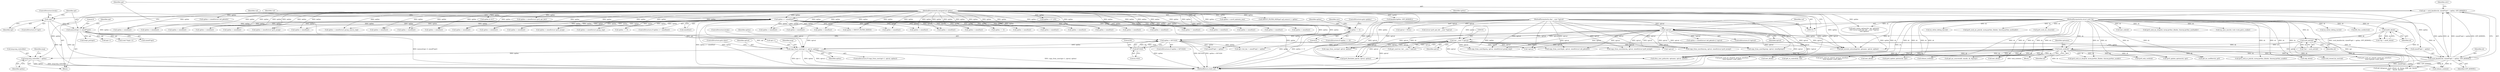 digraph "0_linux_45f6fad84cc305103b28d73482b344d7f5b76f39_11@pointer" {
"1001099" [label="(Call,copy_from_user(opt+1, optval, optlen))"];
"1001073" [label="(Call,memset(opt, 0, sizeof(*opt)))"];
"1001070" [label="(Call,!opt)"];
"1001055" [label="(Call,opt = sock_kmalloc(sk, sizeof(*opt) + optlen, GFP_KERNEL))"];
"1001057" [label="(Call,sock_kmalloc(sk, sizeof(*opt) + optlen, GFP_KERNEL))"];
"1000187" [label="(Call,lock_sock(sk))"];
"1000129" [label="(Call,sock_net(sk))"];
"1000124" [label="(Call,inet6_sk(sk))"];
"1000115" [label="(MethodParameterIn,struct sock *sk)"];
"1001049" [label="(Call,optlen > 64*1024)"];
"1001040" [label="(Call,optlen == 0)"];
"1000152" [label="(Call,optlen >= sizeof(int))"];
"1000119" [label="(MethodParameterIn,unsigned int optlen)"];
"1001051" [label="(Call,64*1024)"];
"1000144" [label="(Call,!optval)"];
"1000118" [label="(MethodParameterIn,char __user *optval)"];
"1000160" [label="(Call,(int __user *) optval)"];
"1001106" [label="(Call,msg.msg_controllen = optlen)"];
"1001471" [label="(Call,ipv6_sock_ac_drop(sk, mreq.ipv6mr_ifindex, &mreq.ipv6mr_acaddr))"];
"1000265" [label="(Call,ipv6_only_sock(sk))"];
"1000723" [label="(Call,optlen < sizeof(int))"];
"1001859" [label="(Call,optlen < sizeof(int))"];
"1001897" [label="(Call,xfrm_user_policy(sk, optname, optval, optlen))"];
"1001115" [label="(Call,(void *)(opt+1))"];
"1000509" [label="(Call,optlen < sizeof(int))"];
"1001057" [label="(Call,sock_kmalloc(sk, sizeof(*opt) + optlen, GFP_KERNEL))"];
"1000469" [label="(Call,optlen < sizeof(int))"];
"1000120" [label="(Block,)"];
"1000295" [label="(Call,inet_csk(sk))"];
"1000449" [label="(Call,optlen < sizeof(int))"];
"1000127" [label="(Call,*net = sock_net(sk))"];
"1001073" [label="(Call,memset(opt, 0, sizeof(*opt)))"];
"1001487" [label="(Call,optlen < sizeof(struct group_req))"];
"1001048" [label="(ControlStructure,if (optlen > 64*1024))"];
"1001421" [label="(Call,ipv6_sock_mc_drop(sk, mreq.ipv6mr_ifindex, &mreq.ipv6mr_multiaddr))"];
"1000829" [label="(Call,optlen > 8 * 255)"];
"1001089" [label="(Call,sizeof(*opt) + optlen)"];
"1000187" [label="(Call,lock_sock(sk))"];
"1001113" [label="(Identifier,msg)"];
"1002049" [label="(Call,release_sock(sk))"];
"1001054" [label="(ControlStructure,break;)"];
"1001082" [label="(Identifier,opt)"];
"1001051" [label="(Call,64*1024)"];
"1000815" [label="(Call,!optval)"];
"1001072" [label="(ControlStructure,break;)"];
"1000158" [label="(Call,get_user(val, (int __user *) optval))"];
"1000959" [label="(Call,!optval)"];
"1000336" [label="(Call,tcp_sync_mss(sk, icsk->icsk_pmtu_cookie))"];
"1000926" [label="(Call,ipv6_update_options(sk, opt))"];
"1001107" [label="(Call,msg.msg_controllen)"];
"1000948" [label="(Call,optlen == 0)"];
"1001110" [label="(Identifier,optlen)"];
"1001043" [label="(ControlStructure,goto update;)"];
"1000122" [label="(Call,*np = inet6_sk(sk))"];
"1000154" [label="(Call,sizeof(int))"];
"1001497" [label="(Call,copy_from_user(&greq, optval, sizeof(struct group_req)))"];
"1000162" [label="(Identifier,optval)"];
"1001056" [label="(Identifier,opt)"];
"1000153" [label="(Identifier,optlen)"];
"1000703" [label="(Call,optlen < sizeof(int))"];
"1000188" [label="(Identifier,sk)"];
"1001387" [label="(Call,inet_sk(sk))"];
"1001039" [label="(ControlStructure,if (optlen == 0))"];
"1000683" [label="(Call,optlen < sizeof(int))"];
"1000954" [label="(Call,optlen < sizeof(struct in6_pktinfo) || !optval)"];
"1000125" [label="(Identifier,sk)"];
"1001257" [label="(Call,optlen != sizeof(int))"];
"1001835" [label="(Call,optlen < sizeof(int))"];
"1001165" [label="(Call,optlen < sizeof(int))"];
"1000179" [label="(Call,ip6_mroute_setsockopt(sk, optname, optval, optlen))"];
"1001781" [label="(Call,ip6_ra_control(sk, val))"];
"1001687" [label="(Call,optlen < GROUP_FILTER_SIZE(0))"];
"1000144" [label="(Call,!optval)"];
"1001446" [label="(Call,copy_from_user(&mreq, optval, sizeof(struct ipv6_mreq)))"];
"1001750" [label="(Call,GROUP_FILTER_SIZE(gsf->gf_numsrc) > optlen)"];
"1000569" [label="(Call,optlen < sizeof(int))"];
"1000118" [label="(MethodParameterIn,char __user *optval)"];
"1001106" [label="(Call,msg.msg_controllen = optlen)"];
"1001069" [label="(ControlStructure,if (!opt))"];
"1001100" [label="(Call,opt+1)"];
"1001108" [label="(Identifier,msg)"];
"1001704" [label="(Call,kmalloc(optlen, GFP_KERNEL))"];
"1001040" [label="(Call,optlen == 0)"];
"1001104" [label="(Identifier,optlen)"];
"1001721" [label="(Call,copy_from_user(gsf, optval, optlen))"];
"1000147" [label="(Identifier,val)"];
"1000434" [label="(Call,inet_sk(sk))"];
"1001396" [label="(Call,copy_from_user(&mreq, optval, sizeof(struct ipv6_mreq)))"];
"1000159" [label="(Identifier,val)"];
"1001693" [label="(Call,optlen > sysctl_optmem_max)"];
"1001011" [label="(Block,)"];
"1001766" [label="(Call,ip6_mc_msfilter(sk, gsf))"];
"1000772" [label="(Call,inet_sk(sk))"];
"1000160" [label="(Call,(int __user *) optval)"];
"1000589" [label="(Call,optlen < sizeof(int))"];
"1000143" [label="(ControlStructure,if (!optval))"];
"1000765" [label="(Call,optlen < sizeof(int))"];
"1000417" [label="(Call,sk_refcnt_debug_inc(sk))"];
"1000807" [label="(Call,optlen == 0)"];
"1000130" [label="(Identifier,sk)"];
"1000529" [label="(Call,optlen < sizeof(int))"];
"1001876" [label="(Call,ipv6_flowlabel_opt(sk, optval, optlen))"];
"1000279" [label="(Call,fl6_free_socklist(sk))"];
"1001105" [label="(ControlStructure,goto done;)"];
"1001041" [label="(Identifier,optlen)"];
"1000151" [label="(ControlStructure,if (optlen >= sizeof(int)))"];
"1001071" [label="(Identifier,opt)"];
"1000115" [label="(MethodParameterIn,struct sock *sk)"];
"1001066" [label="(Identifier,retv)"];
"1001326" [label="(Call,optlen < sizeof(int))"];
"1002065" [label="(MethodReturn,static int)"];
"1000629" [label="(Call,optlen < sizeof(int))"];
"1000129" [label="(Call,sock_net(sk))"];
"1000190" [label="(Identifier,optname)"];
"1001145" [label="(Call,ipv6_update_options(sk, opt))"];
"1001049" [label="(Call,optlen > 64*1024)"];
"1001075" [label="(Literal,0)"];
"1001376" [label="(Call,optlen < sizeof(struct ipv6_mreq))"];
"1001050" [label="(Identifier,optlen)"];
"1000489" [label="(Call,optlen < sizeof(int))"];
"1001532" [label="(Call,ipv6_sock_mc_join(sk, greq.gr_interface,\n\t\t\t\t\t\t &psin6->sin6_addr))"];
"1001459" [label="(Call,ipv6_sock_ac_join(sk, mreq.ipv6mr_ifindex, &mreq.ipv6mr_acaddr))"];
"1001676" [label="(Call,ip6_mc_source(add, omode, sk, &greqs))"];
"1002006" [label="(Call,optlen < sizeof(int))"];
"1001436" [label="(Call,optlen < sizeof(struct ipv6_mreq))"];
"1001160" [label="(Call,txopt_put(opt))"];
"1000955" [label="(Call,optlen < sizeof(struct in6_pktinfo))"];
"1001643" [label="(Call,ipv6_sock_mc_join(sk, greqs.gsr_interface,\n\t\t\t\t\t\t &psin6->sin6_addr))"];
"1000609" [label="(Call,optlen < sizeof(int))"];
"1001198" [label="(Call,optlen < sizeof(int))"];
"1001076" [label="(Call,sizeof(*opt))"];
"1000429" [label="(Call,optlen < sizeof(int))"];
"1001064" [label="(Identifier,GFP_KERNEL)"];
"1000549" [label="(Call,optlen < sizeof(int))"];
"1001099" [label="(Call,copy_from_user(opt+1, optval, optlen))"];
"1001098" [label="(ControlStructure,if (copy_from_user(opt+1, optval, optlen)))"];
"1002057" [label="(Call,release_sock(sk))"];
"1000963" [label="(Call,copy_from_user(&pkt, optval, sizeof(struct in6_pktinfo)))"];
"1001074" [label="(Identifier,opt)"];
"1000826" [label="(Call,optlen & 0x7)"];
"1001569" [label="(Call,copy_from_user(&greqs, optval, sizeof(greqs)))"];
"1001787" [label="(Call,optlen < sizeof(int))"];
"1000283" [label="(Call,sk_refcnt_debug_dec(sk))"];
"1001409" [label="(Call,ipv6_sock_mc_join(sk, mreq.ipv6mr_ifindex, &mreq.ipv6mr_multiaddr))"];
"1001052" [label="(Literal,64)"];
"1001059" [label="(Call,sizeof(*opt) + optlen)"];
"1000145" [label="(Identifier,optval)"];
"1001103" [label="(Identifier,optval)"];
"1001774" [label="(Call,optlen < sizeof(int))"];
"1001117" [label="(Call,opt+1)"];
"1000194" [label="(Call,optlen < sizeof(int))"];
"1001230" [label="(Call,optlen < sizeof(int))"];
"1001563" [label="(Call,optlen < sizeof(struct group_source_req))"];
"1001544" [label="(Call,ipv6_sock_mc_drop(sk, greq.gr_interface,\n\t\t\t\t\t\t &psin6->sin6_addr))"];
"1000649" [label="(Call,optlen < sizeof(int))"];
"1000119" [label="(MethodParameterIn,unsigned int optlen)"];
"1001042" [label="(Literal,0)"];
"1000810" [label="(Call,optval = NULL)"];
"1000124" [label="(Call,inet6_sk(sk))"];
"1001122" [label="(Call,ip6_datagram_send_ctl(net, sk, &msg, &fl6, opt, &junk,\n\t\t\t\t\t     &junk, &junk))"];
"1001914" [label="(Call,optlen < sizeof(int))"];
"1001812" [label="(Call,optlen < sizeof(int))"];
"1000865" [label="(Call,(struct ipv6_opt_hdr __user *)optval)"];
"1000821" [label="(Call,optlen < sizeof(struct ipv6_opt_hdr))"];
"1000168" [label="(Identifier,val)"];
"1001055" [label="(Call,opt = sock_kmalloc(sk, sizeof(*opt) + optlen, GFP_KERNEL))"];
"1000152" [label="(Call,optlen >= sizeof(int))"];
"1000281" [label="(Call,ipv6_sock_mc_close(sk))"];
"1000857" [label="(Call,sock_owned_by_user(sk))"];
"1001070" [label="(Call,!opt)"];
"1001053" [label="(Literal,1024)"];
"1001058" [label="(Identifier,sk)"];
"1000861" [label="(Call,ipv6_renew_options(sk, opt, optname,\n \t\t\t\t\t (struct ipv6_opt_hdr __user *)optval,\n \t\t\t\t\t optlen))"];
"1000782" [label="(Call,optlen < sizeof(int))"];
"1001045" [label="(Identifier,retv)"];
"1000229" [label="(Call,udp_sk(sk))"];
"1001085" [label="(Call,opt->tot_len = sizeof(*opt) + optlen)"];
"1001099" -> "1001098"  [label="AST: "];
"1001099" -> "1001104"  [label="CFG: "];
"1001100" -> "1001099"  [label="AST: "];
"1001103" -> "1001099"  [label="AST: "];
"1001104" -> "1001099"  [label="AST: "];
"1001105" -> "1001099"  [label="CFG: "];
"1001108" -> "1001099"  [label="CFG: "];
"1001099" -> "1002065"  [label="DDG: copy_from_user(opt+1, optval, optlen)"];
"1001099" -> "1002065"  [label="DDG: opt+1"];
"1001099" -> "1002065"  [label="DDG: optlen"];
"1001099" -> "1002065"  [label="DDG: optval"];
"1001073" -> "1001099"  [label="DDG: opt"];
"1000144" -> "1001099"  [label="DDG: optval"];
"1000160" -> "1001099"  [label="DDG: optval"];
"1000118" -> "1001099"  [label="DDG: optval"];
"1000119" -> "1001099"  [label="DDG: optlen"];
"1001049" -> "1001099"  [label="DDG: optlen"];
"1001099" -> "1001106"  [label="DDG: optlen"];
"1001073" -> "1001011"  [label="AST: "];
"1001073" -> "1001076"  [label="CFG: "];
"1001074" -> "1001073"  [label="AST: "];
"1001075" -> "1001073"  [label="AST: "];
"1001076" -> "1001073"  [label="AST: "];
"1001082" -> "1001073"  [label="CFG: "];
"1001073" -> "1002065"  [label="DDG: memset(opt, 0, sizeof(*opt))"];
"1001070" -> "1001073"  [label="DDG: opt"];
"1001073" -> "1001100"  [label="DDG: opt"];
"1001073" -> "1001115"  [label="DDG: opt"];
"1001073" -> "1001117"  [label="DDG: opt"];
"1001073" -> "1001122"  [label="DDG: opt"];
"1001073" -> "1001160"  [label="DDG: opt"];
"1001070" -> "1001069"  [label="AST: "];
"1001070" -> "1001071"  [label="CFG: "];
"1001071" -> "1001070"  [label="AST: "];
"1001072" -> "1001070"  [label="CFG: "];
"1001074" -> "1001070"  [label="CFG: "];
"1001070" -> "1002065"  [label="DDG: !opt"];
"1001070" -> "1002065"  [label="DDG: opt"];
"1001055" -> "1001070"  [label="DDG: opt"];
"1001055" -> "1001011"  [label="AST: "];
"1001055" -> "1001057"  [label="CFG: "];
"1001056" -> "1001055"  [label="AST: "];
"1001057" -> "1001055"  [label="AST: "];
"1001066" -> "1001055"  [label="CFG: "];
"1001055" -> "1002065"  [label="DDG: sock_kmalloc(sk, sizeof(*opt) + optlen, GFP_KERNEL)"];
"1001057" -> "1001055"  [label="DDG: sk"];
"1001057" -> "1001055"  [label="DDG: sizeof(*opt) + optlen"];
"1001057" -> "1001055"  [label="DDG: GFP_KERNEL"];
"1001057" -> "1001064"  [label="CFG: "];
"1001058" -> "1001057"  [label="AST: "];
"1001059" -> "1001057"  [label="AST: "];
"1001064" -> "1001057"  [label="AST: "];
"1001057" -> "1002065"  [label="DDG: GFP_KERNEL"];
"1001057" -> "1002065"  [label="DDG: sizeof(*opt) + optlen"];
"1000187" -> "1001057"  [label="DDG: sk"];
"1000115" -> "1001057"  [label="DDG: sk"];
"1001049" -> "1001057"  [label="DDG: optlen"];
"1000119" -> "1001057"  [label="DDG: optlen"];
"1001057" -> "1001122"  [label="DDG: sk"];
"1001057" -> "1002049"  [label="DDG: sk"];
"1000187" -> "1000120"  [label="AST: "];
"1000187" -> "1000188"  [label="CFG: "];
"1000188" -> "1000187"  [label="AST: "];
"1000190" -> "1000187"  [label="CFG: "];
"1000187" -> "1002065"  [label="DDG: lock_sock(sk)"];
"1000129" -> "1000187"  [label="DDG: sk"];
"1000115" -> "1000187"  [label="DDG: sk"];
"1000187" -> "1000229"  [label="DDG: sk"];
"1000187" -> "1000265"  [label="DDG: sk"];
"1000187" -> "1000434"  [label="DDG: sk"];
"1000187" -> "1000772"  [label="DDG: sk"];
"1000187" -> "1000857"  [label="DDG: sk"];
"1000187" -> "1000926"  [label="DDG: sk"];
"1000187" -> "1001145"  [label="DDG: sk"];
"1000187" -> "1001387"  [label="DDG: sk"];
"1000187" -> "1001459"  [label="DDG: sk"];
"1000187" -> "1001471"  [label="DDG: sk"];
"1000187" -> "1001532"  [label="DDG: sk"];
"1000187" -> "1001544"  [label="DDG: sk"];
"1000187" -> "1001643"  [label="DDG: sk"];
"1000187" -> "1001676"  [label="DDG: sk"];
"1000187" -> "1001766"  [label="DDG: sk"];
"1000187" -> "1001781"  [label="DDG: sk"];
"1000187" -> "1001876"  [label="DDG: sk"];
"1000187" -> "1001897"  [label="DDG: sk"];
"1000187" -> "1002049"  [label="DDG: sk"];
"1000187" -> "1002057"  [label="DDG: sk"];
"1000129" -> "1000127"  [label="AST: "];
"1000129" -> "1000130"  [label="CFG: "];
"1000130" -> "1000129"  [label="AST: "];
"1000127" -> "1000129"  [label="CFG: "];
"1000129" -> "1002065"  [label="DDG: sk"];
"1000129" -> "1000127"  [label="DDG: sk"];
"1000124" -> "1000129"  [label="DDG: sk"];
"1000115" -> "1000129"  [label="DDG: sk"];
"1000129" -> "1000179"  [label="DDG: sk"];
"1000124" -> "1000122"  [label="AST: "];
"1000124" -> "1000125"  [label="CFG: "];
"1000125" -> "1000124"  [label="AST: "];
"1000122" -> "1000124"  [label="CFG: "];
"1000124" -> "1000122"  [label="DDG: sk"];
"1000115" -> "1000124"  [label="DDG: sk"];
"1000115" -> "1000114"  [label="AST: "];
"1000115" -> "1002065"  [label="DDG: sk"];
"1000115" -> "1000179"  [label="DDG: sk"];
"1000115" -> "1000229"  [label="DDG: sk"];
"1000115" -> "1000265"  [label="DDG: sk"];
"1000115" -> "1000279"  [label="DDG: sk"];
"1000115" -> "1000281"  [label="DDG: sk"];
"1000115" -> "1000283"  [label="DDG: sk"];
"1000115" -> "1000295"  [label="DDG: sk"];
"1000115" -> "1000336"  [label="DDG: sk"];
"1000115" -> "1000417"  [label="DDG: sk"];
"1000115" -> "1000434"  [label="DDG: sk"];
"1000115" -> "1000772"  [label="DDG: sk"];
"1000115" -> "1000857"  [label="DDG: sk"];
"1000115" -> "1000861"  [label="DDG: sk"];
"1000115" -> "1000926"  [label="DDG: sk"];
"1000115" -> "1001122"  [label="DDG: sk"];
"1000115" -> "1001145"  [label="DDG: sk"];
"1000115" -> "1001387"  [label="DDG: sk"];
"1000115" -> "1001409"  [label="DDG: sk"];
"1000115" -> "1001421"  [label="DDG: sk"];
"1000115" -> "1001459"  [label="DDG: sk"];
"1000115" -> "1001471"  [label="DDG: sk"];
"1000115" -> "1001532"  [label="DDG: sk"];
"1000115" -> "1001544"  [label="DDG: sk"];
"1000115" -> "1001643"  [label="DDG: sk"];
"1000115" -> "1001676"  [label="DDG: sk"];
"1000115" -> "1001766"  [label="DDG: sk"];
"1000115" -> "1001781"  [label="DDG: sk"];
"1000115" -> "1001876"  [label="DDG: sk"];
"1000115" -> "1001897"  [label="DDG: sk"];
"1000115" -> "1002049"  [label="DDG: sk"];
"1000115" -> "1002057"  [label="DDG: sk"];
"1001049" -> "1001048"  [label="AST: "];
"1001049" -> "1001051"  [label="CFG: "];
"1001050" -> "1001049"  [label="AST: "];
"1001051" -> "1001049"  [label="AST: "];
"1001054" -> "1001049"  [label="CFG: "];
"1001056" -> "1001049"  [label="CFG: "];
"1001049" -> "1002065"  [label="DDG: 64*1024"];
"1001049" -> "1002065"  [label="DDG: optlen > 64*1024"];
"1001049" -> "1002065"  [label="DDG: optlen"];
"1001040" -> "1001049"  [label="DDG: optlen"];
"1000119" -> "1001049"  [label="DDG: optlen"];
"1001051" -> "1001049"  [label="DDG: 64"];
"1001051" -> "1001049"  [label="DDG: 1024"];
"1001049" -> "1001059"  [label="DDG: optlen"];
"1001049" -> "1001085"  [label="DDG: optlen"];
"1001049" -> "1001089"  [label="DDG: optlen"];
"1001040" -> "1001039"  [label="AST: "];
"1001040" -> "1001042"  [label="CFG: "];
"1001041" -> "1001040"  [label="AST: "];
"1001042" -> "1001040"  [label="AST: "];
"1001043" -> "1001040"  [label="CFG: "];
"1001045" -> "1001040"  [label="CFG: "];
"1001040" -> "1002065"  [label="DDG: optlen"];
"1001040" -> "1002065"  [label="DDG: optlen == 0"];
"1000152" -> "1001040"  [label="DDG: optlen"];
"1000119" -> "1001040"  [label="DDG: optlen"];
"1000152" -> "1000151"  [label="AST: "];
"1000152" -> "1000154"  [label="CFG: "];
"1000153" -> "1000152"  [label="AST: "];
"1000154" -> "1000152"  [label="AST: "];
"1000159" -> "1000152"  [label="CFG: "];
"1000168" -> "1000152"  [label="CFG: "];
"1000152" -> "1002065"  [label="DDG: optlen >= sizeof(int)"];
"1000152" -> "1002065"  [label="DDG: optlen"];
"1000119" -> "1000152"  [label="DDG: optlen"];
"1000152" -> "1000179"  [label="DDG: optlen"];
"1000152" -> "1000194"  [label="DDG: optlen"];
"1000152" -> "1000429"  [label="DDG: optlen"];
"1000152" -> "1000449"  [label="DDG: optlen"];
"1000152" -> "1000469"  [label="DDG: optlen"];
"1000152" -> "1000489"  [label="DDG: optlen"];
"1000152" -> "1000509"  [label="DDG: optlen"];
"1000152" -> "1000529"  [label="DDG: optlen"];
"1000152" -> "1000549"  [label="DDG: optlen"];
"1000152" -> "1000569"  [label="DDG: optlen"];
"1000152" -> "1000589"  [label="DDG: optlen"];
"1000152" -> "1000609"  [label="DDG: optlen"];
"1000152" -> "1000629"  [label="DDG: optlen"];
"1000152" -> "1000649"  [label="DDG: optlen"];
"1000152" -> "1000683"  [label="DDG: optlen"];
"1000152" -> "1000703"  [label="DDG: optlen"];
"1000152" -> "1000723"  [label="DDG: optlen"];
"1000152" -> "1000765"  [label="DDG: optlen"];
"1000152" -> "1000782"  [label="DDG: optlen"];
"1000152" -> "1000807"  [label="DDG: optlen"];
"1000152" -> "1000948"  [label="DDG: optlen"];
"1000152" -> "1001165"  [label="DDG: optlen"];
"1000152" -> "1001198"  [label="DDG: optlen"];
"1000152" -> "1001230"  [label="DDG: optlen"];
"1000152" -> "1001257"  [label="DDG: optlen"];
"1000152" -> "1001326"  [label="DDG: optlen"];
"1000152" -> "1001376"  [label="DDG: optlen"];
"1000152" -> "1001436"  [label="DDG: optlen"];
"1000152" -> "1001487"  [label="DDG: optlen"];
"1000152" -> "1001563"  [label="DDG: optlen"];
"1000152" -> "1001687"  [label="DDG: optlen"];
"1000152" -> "1001774"  [label="DDG: optlen"];
"1000152" -> "1001787"  [label="DDG: optlen"];
"1000152" -> "1001812"  [label="DDG: optlen"];
"1000152" -> "1001835"  [label="DDG: optlen"];
"1000152" -> "1001859"  [label="DDG: optlen"];
"1000152" -> "1001876"  [label="DDG: optlen"];
"1000152" -> "1001897"  [label="DDG: optlen"];
"1000152" -> "1001914"  [label="DDG: optlen"];
"1000152" -> "1002006"  [label="DDG: optlen"];
"1000119" -> "1000114"  [label="AST: "];
"1000119" -> "1002065"  [label="DDG: optlen"];
"1000119" -> "1000179"  [label="DDG: optlen"];
"1000119" -> "1000194"  [label="DDG: optlen"];
"1000119" -> "1000429"  [label="DDG: optlen"];
"1000119" -> "1000449"  [label="DDG: optlen"];
"1000119" -> "1000469"  [label="DDG: optlen"];
"1000119" -> "1000489"  [label="DDG: optlen"];
"1000119" -> "1000509"  [label="DDG: optlen"];
"1000119" -> "1000529"  [label="DDG: optlen"];
"1000119" -> "1000549"  [label="DDG: optlen"];
"1000119" -> "1000569"  [label="DDG: optlen"];
"1000119" -> "1000589"  [label="DDG: optlen"];
"1000119" -> "1000609"  [label="DDG: optlen"];
"1000119" -> "1000629"  [label="DDG: optlen"];
"1000119" -> "1000649"  [label="DDG: optlen"];
"1000119" -> "1000683"  [label="DDG: optlen"];
"1000119" -> "1000703"  [label="DDG: optlen"];
"1000119" -> "1000723"  [label="DDG: optlen"];
"1000119" -> "1000765"  [label="DDG: optlen"];
"1000119" -> "1000782"  [label="DDG: optlen"];
"1000119" -> "1000807"  [label="DDG: optlen"];
"1000119" -> "1000821"  [label="DDG: optlen"];
"1000119" -> "1000826"  [label="DDG: optlen"];
"1000119" -> "1000829"  [label="DDG: optlen"];
"1000119" -> "1000861"  [label="DDG: optlen"];
"1000119" -> "1000948"  [label="DDG: optlen"];
"1000119" -> "1000955"  [label="DDG: optlen"];
"1000119" -> "1001059"  [label="DDG: optlen"];
"1000119" -> "1001085"  [label="DDG: optlen"];
"1000119" -> "1001089"  [label="DDG: optlen"];
"1000119" -> "1001106"  [label="DDG: optlen"];
"1000119" -> "1001165"  [label="DDG: optlen"];
"1000119" -> "1001198"  [label="DDG: optlen"];
"1000119" -> "1001230"  [label="DDG: optlen"];
"1000119" -> "1001257"  [label="DDG: optlen"];
"1000119" -> "1001326"  [label="DDG: optlen"];
"1000119" -> "1001376"  [label="DDG: optlen"];
"1000119" -> "1001436"  [label="DDG: optlen"];
"1000119" -> "1001487"  [label="DDG: optlen"];
"1000119" -> "1001563"  [label="DDG: optlen"];
"1000119" -> "1001687"  [label="DDG: optlen"];
"1000119" -> "1001693"  [label="DDG: optlen"];
"1000119" -> "1001704"  [label="DDG: optlen"];
"1000119" -> "1001721"  [label="DDG: optlen"];
"1000119" -> "1001750"  [label="DDG: optlen"];
"1000119" -> "1001774"  [label="DDG: optlen"];
"1000119" -> "1001787"  [label="DDG: optlen"];
"1000119" -> "1001812"  [label="DDG: optlen"];
"1000119" -> "1001835"  [label="DDG: optlen"];
"1000119" -> "1001859"  [label="DDG: optlen"];
"1000119" -> "1001876"  [label="DDG: optlen"];
"1000119" -> "1001897"  [label="DDG: optlen"];
"1000119" -> "1001914"  [label="DDG: optlen"];
"1000119" -> "1002006"  [label="DDG: optlen"];
"1001051" -> "1001053"  [label="CFG: "];
"1001052" -> "1001051"  [label="AST: "];
"1001053" -> "1001051"  [label="AST: "];
"1000144" -> "1000143"  [label="AST: "];
"1000144" -> "1000145"  [label="CFG: "];
"1000145" -> "1000144"  [label="AST: "];
"1000147" -> "1000144"  [label="CFG: "];
"1000153" -> "1000144"  [label="CFG: "];
"1000144" -> "1002065"  [label="DDG: !optval"];
"1000144" -> "1002065"  [label="DDG: optval"];
"1000118" -> "1000144"  [label="DDG: optval"];
"1000144" -> "1000160"  [label="DDG: optval"];
"1000144" -> "1000179"  [label="DDG: optval"];
"1000144" -> "1000815"  [label="DDG: optval"];
"1000144" -> "1000954"  [label="DDG: !optval"];
"1000144" -> "1000959"  [label="DDG: optval"];
"1000144" -> "1000963"  [label="DDG: optval"];
"1000144" -> "1001396"  [label="DDG: optval"];
"1000144" -> "1001446"  [label="DDG: optval"];
"1000144" -> "1001497"  [label="DDG: optval"];
"1000144" -> "1001569"  [label="DDG: optval"];
"1000144" -> "1001721"  [label="DDG: optval"];
"1000144" -> "1001876"  [label="DDG: optval"];
"1000144" -> "1001897"  [label="DDG: optval"];
"1000118" -> "1000114"  [label="AST: "];
"1000118" -> "1002065"  [label="DDG: optval"];
"1000118" -> "1000160"  [label="DDG: optval"];
"1000118" -> "1000179"  [label="DDG: optval"];
"1000118" -> "1000810"  [label="DDG: optval"];
"1000118" -> "1000815"  [label="DDG: optval"];
"1000118" -> "1000865"  [label="DDG: optval"];
"1000118" -> "1000959"  [label="DDG: optval"];
"1000118" -> "1000963"  [label="DDG: optval"];
"1000118" -> "1001396"  [label="DDG: optval"];
"1000118" -> "1001446"  [label="DDG: optval"];
"1000118" -> "1001497"  [label="DDG: optval"];
"1000118" -> "1001569"  [label="DDG: optval"];
"1000118" -> "1001721"  [label="DDG: optval"];
"1000118" -> "1001876"  [label="DDG: optval"];
"1000118" -> "1001897"  [label="DDG: optval"];
"1000160" -> "1000158"  [label="AST: "];
"1000160" -> "1000162"  [label="CFG: "];
"1000161" -> "1000160"  [label="AST: "];
"1000162" -> "1000160"  [label="AST: "];
"1000158" -> "1000160"  [label="CFG: "];
"1000160" -> "1002065"  [label="DDG: optval"];
"1000160" -> "1000158"  [label="DDG: optval"];
"1000160" -> "1000179"  [label="DDG: optval"];
"1000160" -> "1000815"  [label="DDG: optval"];
"1000160" -> "1000959"  [label="DDG: optval"];
"1000160" -> "1000963"  [label="DDG: optval"];
"1000160" -> "1001396"  [label="DDG: optval"];
"1000160" -> "1001446"  [label="DDG: optval"];
"1000160" -> "1001497"  [label="DDG: optval"];
"1000160" -> "1001569"  [label="DDG: optval"];
"1000160" -> "1001721"  [label="DDG: optval"];
"1000160" -> "1001876"  [label="DDG: optval"];
"1000160" -> "1001897"  [label="DDG: optval"];
"1001106" -> "1001011"  [label="AST: "];
"1001106" -> "1001110"  [label="CFG: "];
"1001107" -> "1001106"  [label="AST: "];
"1001110" -> "1001106"  [label="AST: "];
"1001113" -> "1001106"  [label="CFG: "];
"1001106" -> "1002065"  [label="DDG: optlen"];
"1001106" -> "1002065"  [label="DDG: msg.msg_controllen"];
}
